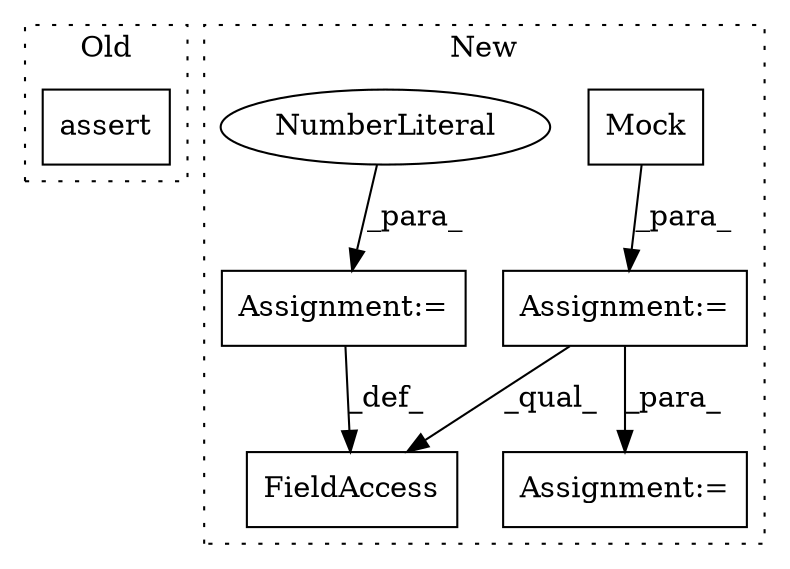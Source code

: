 digraph G {
subgraph cluster0 {
1 [label="assert" a="6" s="666" l="7" shape="box"];
label = "Old";
style="dotted";
}
subgraph cluster1 {
2 [label="Mock" a="32" s="623" l="6" shape="box"];
3 [label="Assignment:=" a="7" s="617" l="1" shape="box"];
4 [label="FieldAccess" a="22" s="635" l="29" shape="box"];
5 [label="Assignment:=" a="7" s="664" l="1" shape="box"];
6 [label="Assignment:=" a="7" s="782" l="1" shape="box"];
7 [label="NumberLiteral" a="34" s="665" l="3" shape="ellipse"];
label = "New";
style="dotted";
}
2 -> 3 [label="_para_"];
3 -> 4 [label="_qual_"];
3 -> 6 [label="_para_"];
5 -> 4 [label="_def_"];
7 -> 5 [label="_para_"];
}